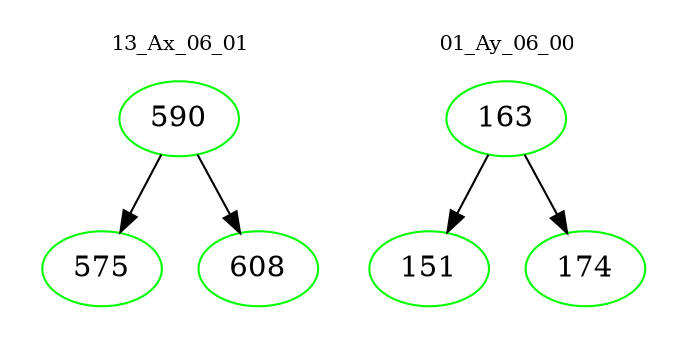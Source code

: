 digraph{
subgraph cluster_0 {
color = white
label = "13_Ax_06_01";
fontsize=10;
T0_590 [label="590", color="green"]
T0_590 -> T0_575 [color="black"]
T0_575 [label="575", color="green"]
T0_590 -> T0_608 [color="black"]
T0_608 [label="608", color="green"]
}
subgraph cluster_1 {
color = white
label = "01_Ay_06_00";
fontsize=10;
T1_163 [label="163", color="green"]
T1_163 -> T1_151 [color="black"]
T1_151 [label="151", color="green"]
T1_163 -> T1_174 [color="black"]
T1_174 [label="174", color="green"]
}
}

